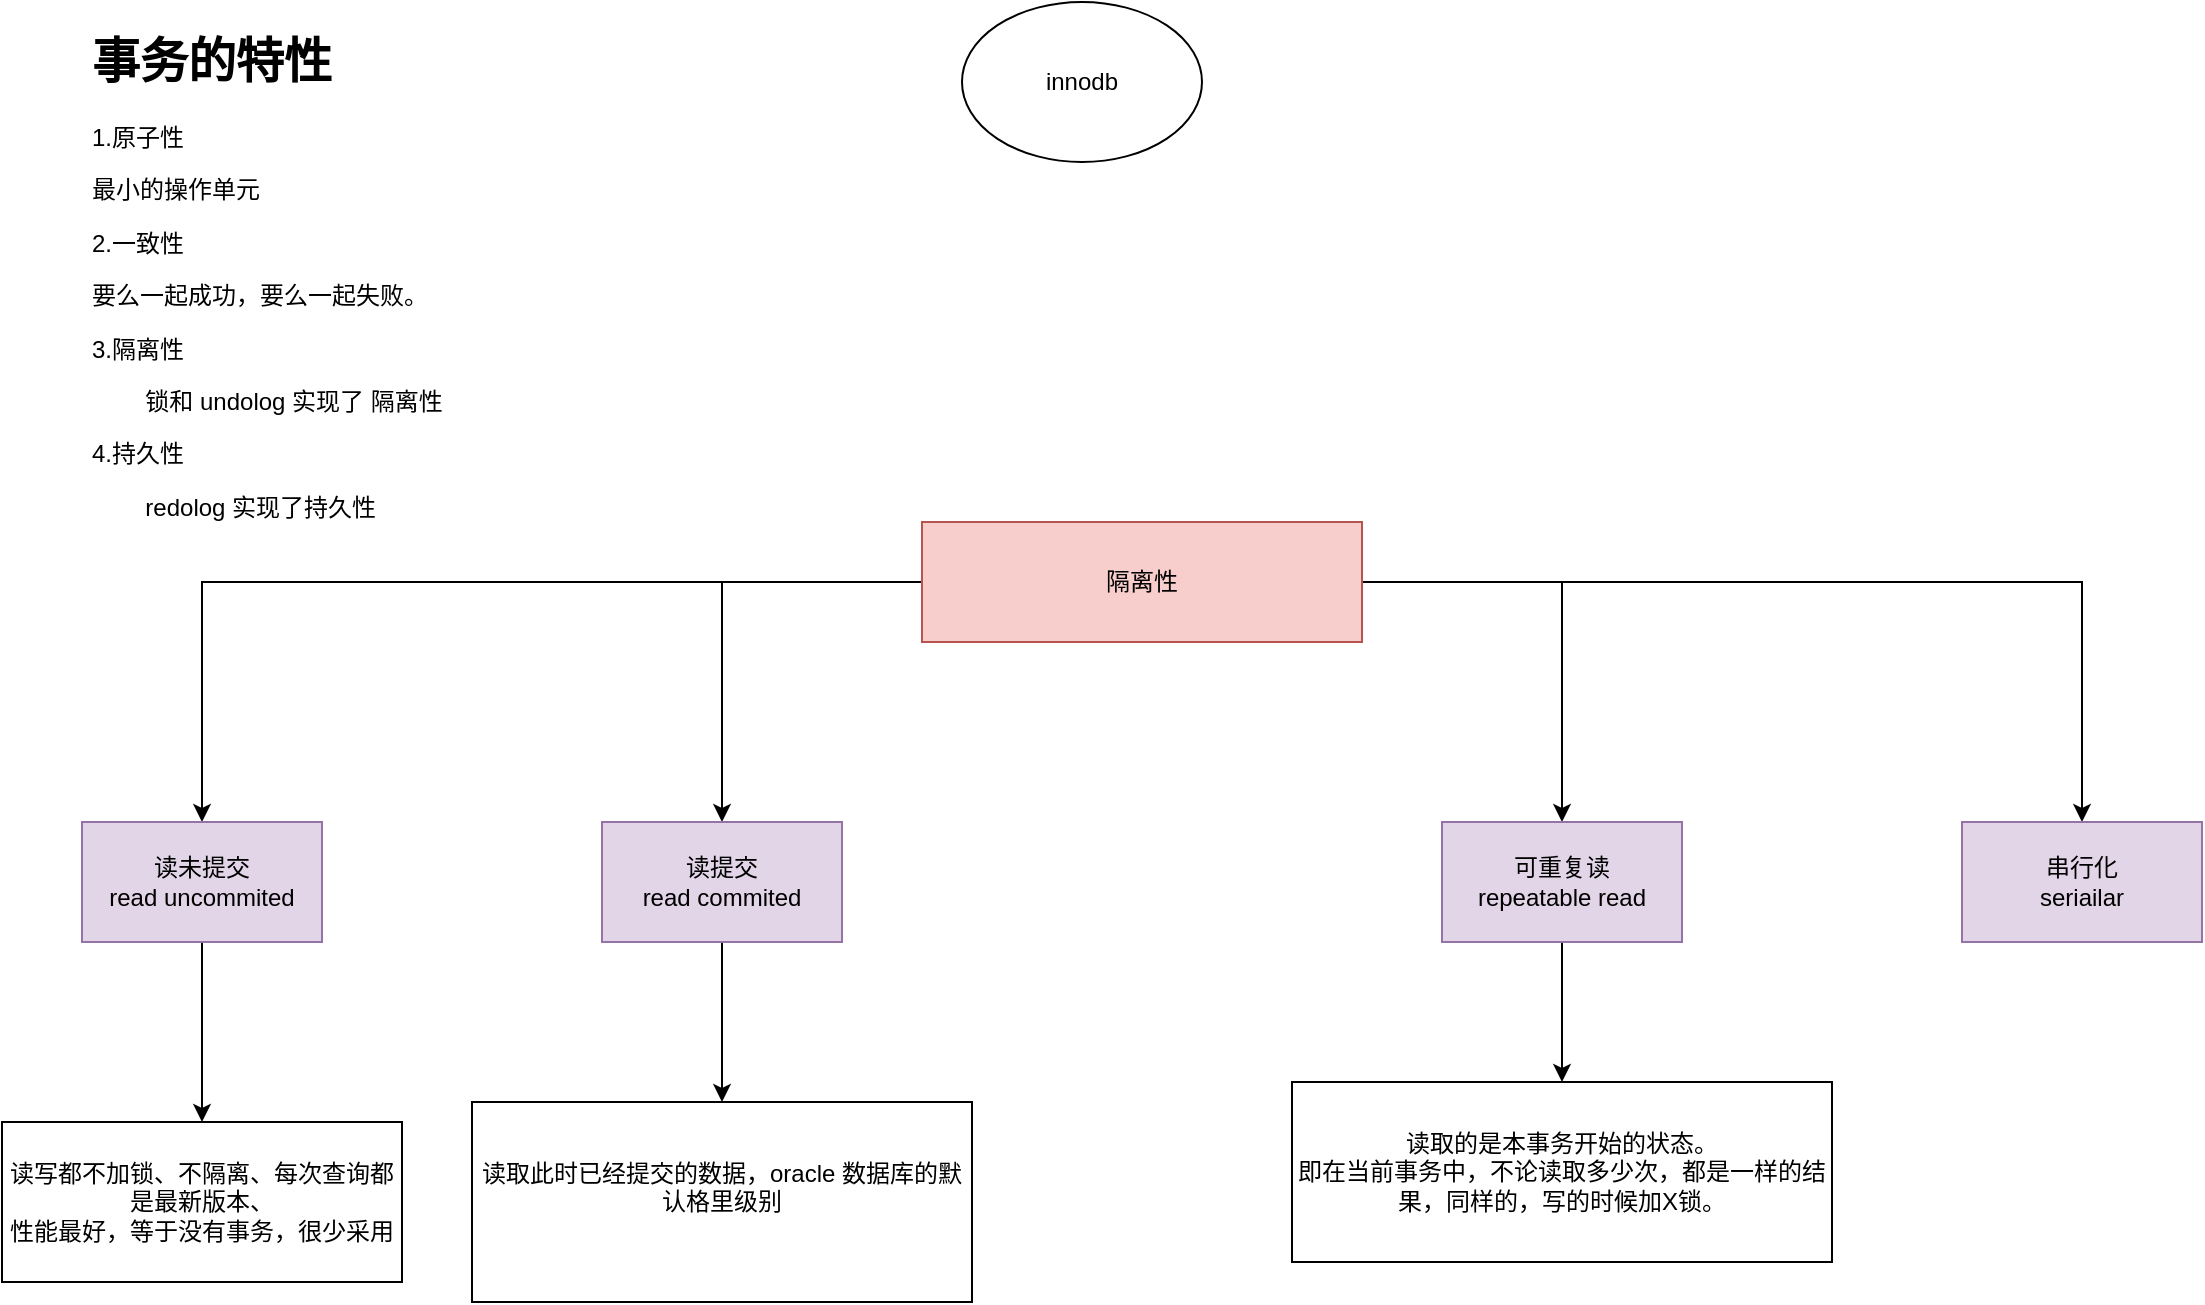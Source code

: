 <mxfile version="23.1.6" type="github">
  <diagram name="Page-1" id="y9tZOpb5WZTJpGTc20qA">
    <mxGraphModel dx="2212" dy="795" grid="1" gridSize="10" guides="1" tooltips="1" connect="1" arrows="1" fold="1" page="1" pageScale="1" pageWidth="850" pageHeight="1100" math="0" shadow="0">
      <root>
        <mxCell id="0" />
        <mxCell id="1" parent="0" />
        <mxCell id="5SQU8DpvYNsy1SVrQFl--8" style="edgeStyle=orthogonalEdgeStyle;rounded=0;orthogonalLoop=1;jettySize=auto;html=1;entryX=0.5;entryY=0;entryDx=0;entryDy=0;" edge="1" parent="1" source="5SQU8DpvYNsy1SVrQFl--1" target="5SQU8DpvYNsy1SVrQFl--4">
          <mxGeometry relative="1" as="geometry" />
        </mxCell>
        <mxCell id="5SQU8DpvYNsy1SVrQFl--9" style="edgeStyle=orthogonalEdgeStyle;rounded=0;orthogonalLoop=1;jettySize=auto;html=1;entryX=0.5;entryY=0;entryDx=0;entryDy=0;" edge="1" parent="1" source="5SQU8DpvYNsy1SVrQFl--1" target="5SQU8DpvYNsy1SVrQFl--5">
          <mxGeometry relative="1" as="geometry" />
        </mxCell>
        <mxCell id="5SQU8DpvYNsy1SVrQFl--10" style="edgeStyle=orthogonalEdgeStyle;rounded=0;orthogonalLoop=1;jettySize=auto;html=1;entryX=0.5;entryY=0;entryDx=0;entryDy=0;" edge="1" parent="1" source="5SQU8DpvYNsy1SVrQFl--1" target="5SQU8DpvYNsy1SVrQFl--6">
          <mxGeometry relative="1" as="geometry" />
        </mxCell>
        <mxCell id="5SQU8DpvYNsy1SVrQFl--11" style="edgeStyle=orthogonalEdgeStyle;rounded=0;orthogonalLoop=1;jettySize=auto;html=1;entryX=0.5;entryY=0;entryDx=0;entryDy=0;" edge="1" parent="1" source="5SQU8DpvYNsy1SVrQFl--1" target="5SQU8DpvYNsy1SVrQFl--7">
          <mxGeometry relative="1" as="geometry" />
        </mxCell>
        <mxCell id="5SQU8DpvYNsy1SVrQFl--1" value="隔离性" style="rounded=0;whiteSpace=wrap;html=1;fillColor=#f8cecc;strokeColor=#b85450;" vertex="1" parent="1">
          <mxGeometry x="220" y="330" width="220" height="60" as="geometry" />
        </mxCell>
        <mxCell id="5SQU8DpvYNsy1SVrQFl--2" value="innodb" style="ellipse;whiteSpace=wrap;html=1;" vertex="1" parent="1">
          <mxGeometry x="240" y="70" width="120" height="80" as="geometry" />
        </mxCell>
        <mxCell id="5SQU8DpvYNsy1SVrQFl--3" value="&lt;h1&gt;事务的特性&lt;br&gt;&lt;/h1&gt;&lt;p&gt;1.原子性&lt;/p&gt;&lt;p&gt;最小的操作单元&lt;/p&gt;&lt;p&gt;2.一致性&lt;/p&gt;&lt;p&gt;要么一起成功，要么一起失败。&lt;/p&gt;&lt;p&gt;3.隔离性&lt;/p&gt;&lt;p&gt;&lt;span style=&quot;white-space: pre;&quot;&gt;&#x9;&lt;/span&gt;锁和 undolog 实现了 隔离性&lt;br&gt;&lt;/p&gt;&lt;p&gt;4.持久性&lt;/p&gt;&lt;p&gt;&lt;span style=&quot;white-space: pre;&quot;&gt;&#x9;&lt;/span&gt;redolog 实现了持久性&lt;br&gt;&lt;/p&gt;" style="text;html=1;spacing=5;spacingTop=-20;whiteSpace=wrap;overflow=hidden;rounded=0;" vertex="1" parent="1">
          <mxGeometry x="-200" y="80" width="340" height="280" as="geometry" />
        </mxCell>
        <mxCell id="5SQU8DpvYNsy1SVrQFl--13" style="edgeStyle=orthogonalEdgeStyle;rounded=0;orthogonalLoop=1;jettySize=auto;html=1;entryX=0.5;entryY=0;entryDx=0;entryDy=0;" edge="1" parent="1" source="5SQU8DpvYNsy1SVrQFl--4" target="5SQU8DpvYNsy1SVrQFl--12">
          <mxGeometry relative="1" as="geometry" />
        </mxCell>
        <mxCell id="5SQU8DpvYNsy1SVrQFl--4" value="&lt;div&gt;读未提交&lt;/div&gt;&lt;div&gt;read uncommited&lt;br&gt;&lt;/div&gt;" style="rounded=0;whiteSpace=wrap;html=1;fillColor=#e1d5e7;strokeColor=#9673a6;" vertex="1" parent="1">
          <mxGeometry x="-200" y="480" width="120" height="60" as="geometry" />
        </mxCell>
        <mxCell id="5SQU8DpvYNsy1SVrQFl--15" value="" style="edgeStyle=orthogonalEdgeStyle;rounded=0;orthogonalLoop=1;jettySize=auto;html=1;" edge="1" parent="1" source="5SQU8DpvYNsy1SVrQFl--5" target="5SQU8DpvYNsy1SVrQFl--14">
          <mxGeometry relative="1" as="geometry" />
        </mxCell>
        <mxCell id="5SQU8DpvYNsy1SVrQFl--5" value="&lt;div&gt;读提交&lt;/div&gt;&lt;div&gt;read commited&lt;br&gt;&lt;/div&gt;" style="rounded=0;whiteSpace=wrap;html=1;fillColor=#e1d5e7;strokeColor=#9673a6;" vertex="1" parent="1">
          <mxGeometry x="60" y="480" width="120" height="60" as="geometry" />
        </mxCell>
        <mxCell id="5SQU8DpvYNsy1SVrQFl--17" value="" style="edgeStyle=orthogonalEdgeStyle;rounded=0;orthogonalLoop=1;jettySize=auto;html=1;" edge="1" parent="1" source="5SQU8DpvYNsy1SVrQFl--6" target="5SQU8DpvYNsy1SVrQFl--16">
          <mxGeometry relative="1" as="geometry" />
        </mxCell>
        <mxCell id="5SQU8DpvYNsy1SVrQFl--6" value="&lt;div&gt;可重复读&lt;/div&gt;&lt;div&gt;repeatable read&lt;br&gt;&lt;/div&gt;" style="rounded=0;whiteSpace=wrap;html=1;fillColor=#e1d5e7;strokeColor=#9673a6;" vertex="1" parent="1">
          <mxGeometry x="480" y="480" width="120" height="60" as="geometry" />
        </mxCell>
        <mxCell id="5SQU8DpvYNsy1SVrQFl--7" value="&lt;div&gt;串行化&lt;/div&gt;&lt;div&gt;seriailar&lt;br&gt;&lt;/div&gt;" style="rounded=0;whiteSpace=wrap;html=1;fillColor=#e1d5e7;strokeColor=#9673a6;" vertex="1" parent="1">
          <mxGeometry x="740" y="480" width="120" height="60" as="geometry" />
        </mxCell>
        <mxCell id="5SQU8DpvYNsy1SVrQFl--12" value="&lt;div&gt;读写都不加锁、不隔离、每次查询都是最新版本、&lt;/div&gt;&lt;div&gt;性能最好，等于没有事务，很少采用&lt;br&gt;&lt;/div&gt;" style="rounded=0;whiteSpace=wrap;html=1;" vertex="1" parent="1">
          <mxGeometry x="-240" y="630" width="200" height="80" as="geometry" />
        </mxCell>
        <mxCell id="5SQU8DpvYNsy1SVrQFl--14" value="&lt;div&gt;读取此时已经提交的数据，oracle 数据库的默认格里级别&lt;/div&gt;&lt;div&gt;&lt;br&gt;&lt;/div&gt;" style="rounded=0;whiteSpace=wrap;html=1;" vertex="1" parent="1">
          <mxGeometry x="-5" y="620" width="250" height="100" as="geometry" />
        </mxCell>
        <mxCell id="5SQU8DpvYNsy1SVrQFl--16" value="&lt;div&gt;读取的是本事务开始的状态。&lt;/div&gt;&lt;div&gt;即在当前事务中，不论读取多少次，都是一样的结果，同样的，写的时候加X锁。&lt;br&gt;&lt;/div&gt;" style="rounded=0;whiteSpace=wrap;html=1;" vertex="1" parent="1">
          <mxGeometry x="405" y="610" width="270" height="90" as="geometry" />
        </mxCell>
      </root>
    </mxGraphModel>
  </diagram>
</mxfile>
